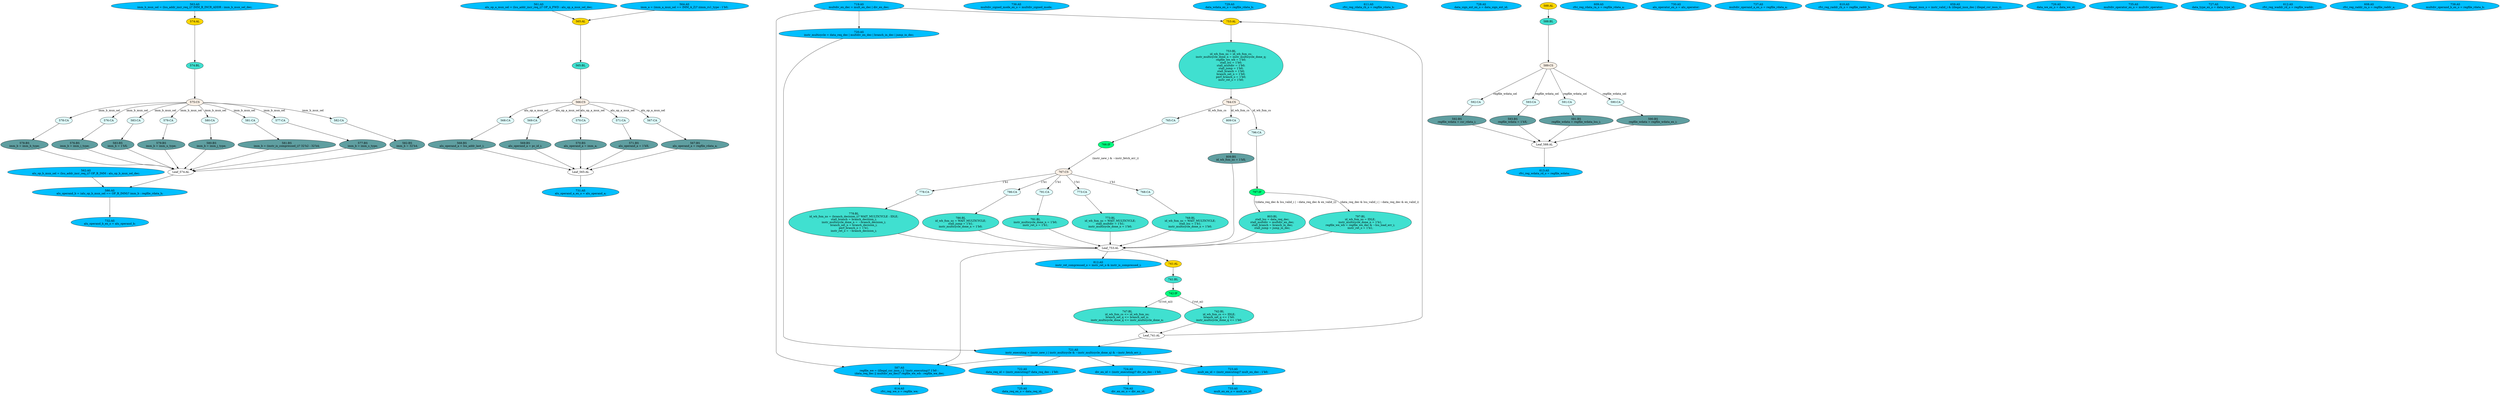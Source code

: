strict digraph "compose( ,  )" {
	node [label="\N"];
	"576:BS"	 [ast="<pyverilog.vparser.ast.BlockingSubstitution object at 0x7f2237d3acd0>",
		fillcolor=cadetblue,
		label="576:BS
imm_b = imm_i_type;",
		statements="[<pyverilog.vparser.ast.BlockingSubstitution object at 0x7f2237d3acd0>]",
		style=filled,
		typ=BlockingSubstitution];
	"Leaf_574:AL"	 [def_var="['imm_b']",
		label="Leaf_574:AL"];
	"576:BS" -> "Leaf_574:AL"	 [cond="[]",
		lineno=None];
	"568:CA"	 [ast="<pyverilog.vparser.ast.Case object at 0x7f2237d3a110>",
		fillcolor=lightcyan,
		label="568:CA",
		statements="[]",
		style=filled,
		typ=Case];
	"568:BS"	 [ast="<pyverilog.vparser.ast.BlockingSubstitution object at 0x7f2237d3a250>",
		fillcolor=cadetblue,
		label="568:BS
alu_operand_a = lsu_addr_last_i;",
		statements="[<pyverilog.vparser.ast.BlockingSubstitution object at 0x7f2237d3a250>]",
		style=filled,
		typ=BlockingSubstitution];
	"568:CA" -> "568:BS"	 [cond="[]",
		lineno=None];
	"587:AS"	 [ast="<pyverilog.vparser.ast.Assign object at 0x7f2237d1f5d0>",
		def_var="['regfile_we']",
		fillcolor=deepskyblue,
		label="587:AS
regfile_we = (illegal_csr_insn_i || !instr_executing)? 1'b0 : 
(data_req_dec || multdiv_en_dec)? regfile_we_wb : regfile_\
we_dec;",
		statements="[]",
		style=filled,
		typ=Assign,
		use_var="['illegal_csr_insn_i', 'instr_executing', 'data_req_dec', 'multdiv_en_dec', 'regfile_we_wb', 'regfile_we_dec']"];
	"614:AS"	 [ast="<pyverilog.vparser.ast.Assign object at 0x7f2237d15510>",
		def_var="['rfvi_reg_we_o']",
		fillcolor=deepskyblue,
		label="614:AS
rfvi_reg_we_o = regfile_we;",
		statements="[]",
		style=filled,
		typ=Assign,
		use_var="['regfile_we']"];
	"587:AS" -> "614:AS";
	"736:AS"	 [ast="<pyverilog.vparser.ast.Assign object at 0x7f223783d050>",
		def_var="['multdiv_signed_mode_ex_o']",
		fillcolor=deepskyblue,
		label="736:AS
multdiv_signed_mode_ex_o = multdiv_signed_mode;",
		statements="[]",
		style=filled,
		typ=Assign,
		use_var="['multdiv_signed_mode']"];
	"719:AS"	 [ast="<pyverilog.vparser.ast.Assign object at 0x7f2237841cd0>",
		def_var="['multdiv_en_dec']",
		fillcolor=deepskyblue,
		label="719:AS
multdiv_en_dec = mult_en_dec | div_en_dec;",
		statements="[]",
		style=filled,
		typ=Assign,
		use_var="['mult_en_dec', 'div_en_dec']"];
	"719:AS" -> "587:AS";
	"720:AS"	 [ast="<pyverilog.vparser.ast.Assign object at 0x7f2237833150>",
		def_var="['instr_multicycle']",
		fillcolor=deepskyblue,
		label="720:AS
instr_multicycle = data_req_dec | multdiv_en_dec | branch_in_dec | jump_in_dec;",
		statements="[]",
		style=filled,
		typ=Assign,
		use_var="['data_req_dec', 'multdiv_en_dec', 'branch_in_dec', 'jump_in_dec']"];
	"719:AS" -> "720:AS";
	"753:AL"	 [ast="<pyverilog.vparser.ast.Always object at 0x7f2237819050>",
		clk_sens=False,
		fillcolor=gold,
		label="753:AL",
		sens="['data_req_dec', 'lsu_load_err_i', 'instr_multicycle_done_q', 'regfile_we_dec', 'WAIT_MULTICYCLE', 'multdiv_en_dec', 'IDLE', 'branch_\
decision_i', 'branch_in_dec', 'id_wb_fsm_cs', 'jump_in_dec']",
		statements="[]",
		style=filled,
		typ=Always,
		use_var="['data_req_dec', 'lsu_load_err_i', 'instr_multicycle_done_q', 'regfile_we_dec', 'lsu_valid_i', 'instr_fetch_err_i', 'instr_new_i', '\
multdiv_en_dec', 'IDLE', 'branch_decision_i', 'WAIT_MULTICYCLE', 'branch_in_dec', 'id_wb_fsm_cs', 'jump_in_dec', 'ex_valid_i']"];
	"719:AS" -> "753:AL";
	"578:BS"	 [ast="<pyverilog.vparser.ast.BlockingSubstitution object at 0x7f2237d2e110>",
		fillcolor=cadetblue,
		label="578:BS
imm_b = imm_b_type;",
		statements="[<pyverilog.vparser.ast.BlockingSubstitution object at 0x7f2237d2e110>]",
		style=filled,
		typ=BlockingSubstitution];
	"578:BS" -> "Leaf_574:AL"	 [cond="[]",
		lineno=None];
	"773:CA"	 [ast="<pyverilog.vparser.ast.Case object at 0x7f2237849150>",
		fillcolor=lightcyan,
		label="773:CA",
		statements="[]",
		style=filled,
		typ=Case];
	"773:BL"	 [ast="<pyverilog.vparser.ast.Block object at 0x7f22378494d0>",
		fillcolor=turquoise,
		label="773:BL
id_wb_fsm_ns = WAIT_MULTICYCLE;
stall_multdiv = 1'b1;
instr_multicycle_done_n = 1'b0;",
		statements="[<pyverilog.vparser.ast.BlockingSubstitution object at 0x7f2237849350>, <pyverilog.vparser.ast.BlockingSubstitution object at 0x7f2237849510>, <\
pyverilog.vparser.ast.BlockingSubstitution object at 0x7f2237849690>]",
		style=filled,
		typ=Block];
	"773:CA" -> "773:BL"	 [cond="[]",
		lineno=None];
	"729:AS"	 [ast="<pyverilog.vparser.ast.Assign object at 0x7f223783f490>",
		def_var="['data_wdata_ex_o']",
		fillcolor=deepskyblue,
		label="729:AS
data_wdata_ex_o = regfile_rdata_b;",
		statements="[]",
		style=filled,
		typ=Assign,
		use_var="['regfile_rdata_b']"];
	"586:AS"	 [ast="<pyverilog.vparser.ast.Assign object at 0x7f2237d2ef10>",
		def_var="['alu_operand_b']",
		fillcolor=deepskyblue,
		label="586:AS
alu_operand_b = (alu_op_b_mux_sel == OP_B_IMM)? imm_b : regfile_rdata_b;",
		statements="[]",
		style=filled,
		typ=Assign,
		use_var="['alu_op_b_mux_sel', 'OP_B_IMM', 'imm_b', 'regfile_rdata_b']"];
	"732:AS"	 [ast="<pyverilog.vparser.ast.Assign object at 0x7f223783f9d0>",
		def_var="['alu_operand_b_ex_o']",
		fillcolor=deepskyblue,
		label="732:AS
alu_operand_b_ex_o = alu_operand_b;",
		statements="[]",
		style=filled,
		typ=Assign,
		use_var="['alu_operand_b']"];
	"586:AS" -> "732:AS";
	"611:AS"	 [ast="<pyverilog.vparser.ast.Assign object at 0x7f2237d42fd0>",
		def_var="['rfvi_reg_rdata_rb_o']",
		fillcolor=deepskyblue,
		label="611:AS
rfvi_reg_rdata_rb_o = regfile_rdata_b;",
		statements="[]",
		style=filled,
		typ=Assign,
		use_var="['regfile_rdata_b']"];
	"569:CA"	 [ast="<pyverilog.vparser.ast.Case object at 0x7f2237d3a350>",
		fillcolor=lightcyan,
		label="569:CA",
		statements="[]",
		style=filled,
		typ=Case];
	"569:BS"	 [ast="<pyverilog.vparser.ast.BlockingSubstitution object at 0x7f2237d3a450>",
		fillcolor=cadetblue,
		label="569:BS
alu_operand_a = pc_id_i;",
		statements="[<pyverilog.vparser.ast.BlockingSubstitution object at 0x7f2237d3a450>]",
		style=filled,
		typ=BlockingSubstitution];
	"569:CA" -> "569:BS"	 [cond="[]",
		lineno=None];
	"728:AS"	 [ast="<pyverilog.vparser.ast.Assign object at 0x7f223783f2d0>",
		def_var="['data_sign_ext_ex_o']",
		fillcolor=deepskyblue,
		label="728:AS
data_sign_ext_ex_o = data_sign_ext_id;",
		statements="[]",
		style=filled,
		typ=Assign,
		use_var="['data_sign_ext_id']"];
	"741:BL"	 [ast="<pyverilog.vparser.ast.Block object at 0x7f223783dad0>",
		fillcolor=turquoise,
		label="741:BL",
		statements="[]",
		style=filled,
		typ=Block];
	"742:IF"	 [ast="<pyverilog.vparser.ast.IfStatement object at 0x7f223783df90>",
		fillcolor=springgreen,
		label="742:IF",
		statements="[]",
		style=filled,
		typ=IfStatement];
	"741:BL" -> "742:IF"	 [cond="[]",
		lineno=None];
	"742:BL"	 [ast="<pyverilog.vparser.ast.Block object at 0x7f223783de10>",
		fillcolor=turquoise,
		label="742:BL
id_wb_fsm_cs <= IDLE;
branch_set_q <= 1'b0;
instr_multicycle_done_q <= 1'b0;",
		statements="[<pyverilog.vparser.ast.NonblockingSubstitution object at 0x7f223783dcd0>, <pyverilog.vparser.ast.NonblockingSubstitution object \
at 0x7f223783de50>, <pyverilog.vparser.ast.NonblockingSubstitution object at 0x7f223783dfd0>]",
		style=filled,
		typ=Block];
	"Leaf_741:AL"	 [def_var="['branch_set_q', 'instr_multicycle_done_q', 'id_wb_fsm_cs']",
		label="Leaf_741:AL"];
	"742:BL" -> "Leaf_741:AL"	 [cond="[]",
		lineno=None];
	"583:BS"	 [ast="<pyverilog.vparser.ast.BlockingSubstitution object at 0x7f2237d2ec50>",
		fillcolor=cadetblue,
		label="583:BS
imm_b = 1'bX;",
		statements="[<pyverilog.vparser.ast.BlockingSubstitution object at 0x7f2237d2ec50>]",
		style=filled,
		typ=BlockingSubstitution];
	"583:BS" -> "Leaf_574:AL"	 [cond="[]",
		lineno=None];
	"722:AS"	 [ast="<pyverilog.vparser.ast.Assign object at 0x7f22378337d0>",
		def_var="['data_req_id']",
		fillcolor=deepskyblue,
		label="722:AS
data_req_id = (instr_executing)? data_req_dec : 1'b0;",
		statements="[]",
		style=filled,
		typ=Assign,
		use_var="['instr_executing', 'data_req_dec']"];
	"725:AS"	 [ast="<pyverilog.vparser.ast.Assign object at 0x7f2237833d90>",
		def_var="['data_req_ex_o']",
		fillcolor=deepskyblue,
		label="725:AS
data_req_ex_o = data_req_id;",
		statements="[]",
		style=filled,
		typ=Assign,
		use_var="['data_req_id']"];
	"722:AS" -> "725:AS";
	"765:CA"	 [ast="<pyverilog.vparser.ast.Case object at 0x7f223781a750>",
		fillcolor=lightcyan,
		label="765:CA",
		statements="[]",
		style=filled,
		typ=Case];
	"766:IF"	 [ast="<pyverilog.vparser.ast.IfStatement object at 0x7f223781a810>",
		fillcolor=springgreen,
		label="766:IF",
		statements="[]",
		style=filled,
		typ=IfStatement];
	"765:CA" -> "766:IF"	 [cond="[]",
		lineno=None];
	"613:AS"	 [ast="<pyverilog.vparser.ast.Assign object at 0x7f2237d15390>",
		def_var="['rfvi_reg_wdata_rd_o']",
		fillcolor=deepskyblue,
		label="613:AS
rfvi_reg_wdata_rd_o = regfile_wdata;",
		statements="[]",
		style=filled,
		typ=Assign,
		use_var="['regfile_wdata']"];
	"741:AL"	 [ast="<pyverilog.vparser.ast.Always object at 0x7f223783d990>",
		clk_sens=True,
		fillcolor=gold,
		label="741:AL",
		sens="['clk_i', 'rst_ni']",
		statements="[]",
		style=filled,
		typ=Always,
		use_var="['id_wb_fsm_ns', 'IDLE', 'rst_ni', 'instr_multicycle_done_n', 'branch_set_n']"];
	"741:AL" -> "741:BL"	 [cond="[]",
		lineno=None];
	"767:CS"	 [ast="<pyverilog.vparser.ast.CaseStatement object at 0x7f2237827910>",
		fillcolor=linen,
		label="767:CS",
		statements="[]",
		style=filled,
		typ=CaseStatement];
	"766:IF" -> "767:CS"	 [cond="['instr_new_i', 'instr_fetch_err_i']",
		label="(instr_new_i & ~instr_fetch_err_i)",
		lineno=766];
	"570:CA"	 [ast="<pyverilog.vparser.ast.Case object at 0x7f2237d3a590>",
		fillcolor=lightcyan,
		label="570:CA",
		statements="[]",
		style=filled,
		typ=Case];
	"570:BS"	 [ast="<pyverilog.vparser.ast.BlockingSubstitution object at 0x7f2237d3a690>",
		fillcolor=cadetblue,
		label="570:BS
alu_operand_a = imm_a;",
		statements="[<pyverilog.vparser.ast.BlockingSubstitution object at 0x7f2237d3a690>]",
		style=filled,
		typ=BlockingSubstitution];
	"570:CA" -> "570:BS"	 [cond="[]",
		lineno=None];
	"764:CS"	 [ast="<pyverilog.vparser.ast.CaseStatement object at 0x7f2237827cd0>",
		fillcolor=linen,
		label="764:CS",
		statements="[]",
		style=filled,
		typ=CaseStatement];
	"764:CS" -> "765:CA"	 [cond="['id_wb_fsm_cs']",
		label=id_wb_fsm_cs,
		lineno=764];
	"796:CA"	 [ast="<pyverilog.vparser.ast.Case object at 0x7f223781a9d0>",
		fillcolor=lightcyan,
		label="796:CA",
		statements="[]",
		style=filled,
		typ=Case];
	"764:CS" -> "796:CA"	 [cond="['id_wb_fsm_cs']",
		label=id_wb_fsm_cs,
		lineno=764];
	"809:CA"	 [ast="<pyverilog.vparser.ast.Case object at 0x7f2237830e50>",
		fillcolor=lightcyan,
		label="809:CA",
		statements="[]",
		style=filled,
		typ=Case];
	"764:CS" -> "809:CA"	 [cond="['id_wb_fsm_cs']",
		label=id_wb_fsm_cs,
		lineno=764];
	"588:BL"	 [ast="<pyverilog.vparser.ast.Block object at 0x7f2237d1f750>",
		fillcolor=turquoise,
		label="588:BL",
		statements="[]",
		style=filled,
		typ=Block];
	"589:CS"	 [ast="<pyverilog.vparser.ast.CaseStatement object at 0x7f2237d1ff50>",
		fillcolor=linen,
		label="589:CS",
		statements="[]",
		style=filled,
		typ=CaseStatement];
	"588:BL" -> "589:CS"	 [cond="[]",
		lineno=None];
	"Leaf_565:AL"	 [def_var="['alu_operand_a']",
		label="Leaf_565:AL"];
	"569:BS" -> "Leaf_565:AL"	 [cond="[]",
		lineno=None];
	"797:IF"	 [ast="<pyverilog.vparser.ast.IfStatement object at 0x7f2237830790>",
		fillcolor=springgreen,
		label="797:IF",
		statements="[]",
		style=filled,
		typ=IfStatement];
	"796:CA" -> "797:IF"	 [cond="[]",
		lineno=None];
	"592:BS"	 [ast="<pyverilog.vparser.ast.BlockingSubstitution object at 0x7f2237d1fed0>",
		fillcolor=cadetblue,
		label="592:BS
regfile_wdata = csr_rdata_i;",
		statements="[<pyverilog.vparser.ast.BlockingSubstitution object at 0x7f2237d1fed0>]",
		style=filled,
		typ=BlockingSubstitution];
	"Leaf_588:AL"	 [def_var="['regfile_wdata']",
		label="Leaf_588:AL"];
	"592:BS" -> "Leaf_588:AL"	 [cond="[]",
		lineno=None];
	"565:AL"	 [ast="<pyverilog.vparser.ast.Always object at 0x7f2237d18b50>",
		clk_sens=False,
		fillcolor=gold,
		label="565:AL",
		sens="['imm_a', 'regfile_rdata_a', 'lsu_addr_last_i', 'pc_id_i']",
		statements="[]",
		style=filled,
		typ=Always,
		use_var="['regfile_rdata_a', 'imm_a', 'alu_op_a_mux_sel', 'pc_id_i', 'lsu_addr_last_i']"];
	"565:BL"	 [ast="<pyverilog.vparser.ast.Block object at 0x7f2237d18cd0>",
		fillcolor=turquoise,
		label="565:BL",
		statements="[]",
		style=filled,
		typ=Block];
	"565:AL" -> "565:BL"	 [cond="[]",
		lineno=None];
	"721:AS"	 [ast="<pyverilog.vparser.ast.Assign object at 0x7f2237833590>",
		def_var="['instr_executing']",
		fillcolor=deepskyblue,
		label="721:AS
instr_executing = (instr_new_i | instr_multicycle & ~instr_multicycle_done_q) & ~instr_fetch_err_i;",
		statements="[]",
		style=filled,
		typ=Assign,
		use_var="['instr_new_i', 'instr_multicycle', 'instr_multicycle_done_q', 'instr_fetch_err_i']"];
	"720:AS" -> "721:AS";
	"563:AS"	 [ast="<pyverilog.vparser.ast.Assign object at 0x7f2237d18790>",
		def_var="['imm_b_mux_sel']",
		fillcolor=deepskyblue,
		label="563:AS
imm_b_mux_sel = (lsu_addr_incr_req_i)? IMM_B_INCR_ADDR : imm_b_mux_sel_dec;",
		statements="[]",
		style=filled,
		typ=Assign,
		use_var="['lsu_addr_incr_req_i', 'IMM_B_INCR_ADDR', 'imm_b_mux_sel_dec']"];
	"574:AL"	 [ast="<pyverilog.vparser.ast.Always object at 0x7f2237d3a650>",
		clk_sens=False,
		fillcolor=gold,
		label="574:AL",
		sens="['imm_b_type', 'imm_s_type', 'imm_j_type', 'imm_u_type', 'imm_i_type', 'instr_is_compressed_i']",
		statements="[]",
		style=filled,
		typ=Always,
		use_var="['imm_b_type', 'imm_s_type', 'imm_j_type', 'imm_u_type', 'imm_b_mux_sel', 'imm_i_type', 'instr_is_compressed_i']"];
	"563:AS" -> "574:AL";
	"731:AS"	 [ast="<pyverilog.vparser.ast.Assign object at 0x7f223783f810>",
		def_var="['alu_operand_a_ex_o']",
		fillcolor=deepskyblue,
		label="731:AS
alu_operand_a_ex_o = alu_operand_a;",
		statements="[]",
		style=filled,
		typ=Assign,
		use_var="['alu_operand_a']"];
	"579:BS"	 [ast="<pyverilog.vparser.ast.BlockingSubstitution object at 0x7f2237d2e310>",
		fillcolor=cadetblue,
		label="579:BS
imm_b = imm_u_type;",
		statements="[<pyverilog.vparser.ast.BlockingSubstitution object at 0x7f2237d2e310>]",
		style=filled,
		typ=BlockingSubstitution];
	"579:BS" -> "Leaf_574:AL"	 [cond="[]",
		lineno=None];
	"809:BS"	 [ast="<pyverilog.vparser.ast.BlockingSubstitution object at 0x7f2237830f10>",
		fillcolor=cadetblue,
		label="809:BS
id_wb_fsm_ns = 1'bX;",
		statements="[<pyverilog.vparser.ast.BlockingSubstitution object at 0x7f2237830f10>]",
		style=filled,
		typ=BlockingSubstitution];
	"809:CA" -> "809:BS"	 [cond="[]",
		lineno=None];
	"581:BS"	 [ast="<pyverilog.vparser.ast.BlockingSubstitution object at 0x7f2237d2e890>",
		fillcolor=cadetblue,
		label="581:BS
imm_b = (instr_is_compressed_i)? 32'h2 : 32'h4;",
		statements="[<pyverilog.vparser.ast.BlockingSubstitution object at 0x7f2237d2e890>]",
		style=filled,
		typ=BlockingSubstitution];
	"581:BS" -> "Leaf_574:AL"	 [cond="[]",
		lineno=None];
	"578:CA"	 [ast="<pyverilog.vparser.ast.Case object at 0x7f2237d3afd0>",
		fillcolor=lightcyan,
		label="578:CA",
		statements="[]",
		style=filled,
		typ=Case];
	"578:CA" -> "578:BS"	 [cond="[]",
		lineno=None];
	"568:BS" -> "Leaf_565:AL"	 [cond="[]",
		lineno=None];
	"588:AL"	 [ast="<pyverilog.vparser.ast.Always object at 0x7f2237d1f510>",
		clk_sens=False,
		fillcolor=gold,
		label="588:AL",
		sens="['regfile_wdata_lsu_i', 'csr_rdata_i', 'regfile_wdata_ex_i']",
		statements="[]",
		style=filled,
		typ=Always,
		use_var="['regfile_wdata_lsu_i', 'csr_rdata_i', 'regfile_wdata_ex_i', 'regfile_wdata_sel']"];
	"588:AL" -> "588:BL"	 [cond="[]",
		lineno=None];
	"721:AS" -> "587:AS";
	"721:AS" -> "722:AS";
	"724:AS"	 [ast="<pyverilog.vparser.ast.Assign object at 0x7f2237833c50>",
		def_var="['div_en_id']",
		fillcolor=deepskyblue,
		label="724:AS
div_en_id = (instr_executing)? div_en_dec : 1'b0;",
		statements="[]",
		style=filled,
		typ=Assign,
		use_var="['instr_executing', 'div_en_dec']"];
	"721:AS" -> "724:AS";
	"723:AS"	 [ast="<pyverilog.vparser.ast.Assign object at 0x7f2237833a10>",
		def_var="['mult_en_id']",
		fillcolor=deepskyblue,
		label="723:AS
mult_en_id = (instr_executing)? mult_en_dec : 1'b0;",
		statements="[]",
		style=filled,
		typ=Assign,
		use_var="['instr_executing', 'mult_en_dec']"];
	"721:AS" -> "723:AS";
	"797:BL"	 [ast="<pyverilog.vparser.ast.Block object at 0x7f2237830650>",
		fillcolor=turquoise,
		label="797:BL
id_wb_fsm_ns = IDLE;
instr_multicycle_done_n = 1'b1;
regfile_we_wb = regfile_we_dec & ~lsu_load_err_i;
instr_ret_o = 1'b1;",
		statements="[<pyverilog.vparser.ast.BlockingSubstitution object at 0x7f2237830150>, <pyverilog.vparser.ast.BlockingSubstitution object at 0x7f2237830310>, <\
pyverilog.vparser.ast.BlockingSubstitution object at 0x7f22378305d0>, <pyverilog.vparser.ast.BlockingSubstitution object at 0x7f2237830710>]",
		style=filled,
		typ=Block];
	"797:IF" -> "797:BL"	 [cond="['data_req_dec', 'lsu_valid_i', 'data_req_dec', 'ex_valid_i']",
		label="(data_req_dec & lsu_valid_i | ~data_req_dec & ex_valid_i)",
		lineno=797];
	"803:BL"	 [ast="<pyverilog.vparser.ast.Block object at 0x7f2237830c50>",
		fillcolor=turquoise,
		label="803:BL
stall_lsu = data_req_dec;
stall_multdiv = multdiv_en_dec;
stall_branch = branch_in_dec;
stall_jump = jump_in_dec;",
		statements="[<pyverilog.vparser.ast.BlockingSubstitution object at 0x7f2237830910>, <pyverilog.vparser.ast.BlockingSubstitution object at 0x7f2237830ad0>, <\
pyverilog.vparser.ast.BlockingSubstitution object at 0x7f2237830c90>, <pyverilog.vparser.ast.BlockingSubstitution object at 0x7f2237830dd0>]",
		style=filled,
		typ=Block];
	"797:IF" -> "803:BL"	 [cond="['data_req_dec', 'lsu_valid_i', 'data_req_dec', 'ex_valid_i']",
		label="!((data_req_dec & lsu_valid_i | ~data_req_dec & ex_valid_i))",
		lineno=797];
	"561:AS"	 [ast="<pyverilog.vparser.ast.Assign object at 0x7f2237d181d0>",
		def_var="['alu_op_a_mux_sel']",
		fillcolor=deepskyblue,
		label="561:AS
alu_op_a_mux_sel = (lsu_addr_incr_req_i)? OP_A_FWD : alu_op_a_mux_sel_dec;",
		statements="[]",
		style=filled,
		typ=Assign,
		use_var="['lsu_addr_incr_req_i', 'OP_A_FWD', 'alu_op_a_mux_sel_dec']"];
	"561:AS" -> "565:AL";
	"609:AS"	 [ast="<pyverilog.vparser.ast.Assign object at 0x7f2237d42c50>",
		def_var="['rfvi_reg_rdata_ra_o']",
		fillcolor=deepskyblue,
		label="609:AS
rfvi_reg_rdata_ra_o = regfile_rdata_a;",
		statements="[]",
		style=filled,
		typ=Assign,
		use_var="['regfile_rdata_a']"];
	"730:AS"	 [ast="<pyverilog.vparser.ast.Assign object at 0x7f223783f650>",
		def_var="['alu_operator_ex_o']",
		fillcolor=deepskyblue,
		label="730:AS
alu_operator_ex_o = alu_operator;",
		statements="[]",
		style=filled,
		typ=Assign,
		use_var="['alu_operator']"];
	"753:BL"	 [ast="<pyverilog.vparser.ast.Block object at 0x7f223781a5d0>",
		fillcolor=turquoise,
		label="753:BL
id_wb_fsm_ns = id_wb_fsm_cs;
instr_multicycle_done_n = instr_multicycle_done_q;
regfile_we_wb = 1'b0;
stall_lsu = 1'b0;
stall_\
multdiv = 1'b0;
stall_jump = 1'b0;
stall_branch = 1'b0;
branch_set_n = 1'b0;
perf_branch_o = 1'b0;
instr_ret_o = 1'b0;",
		statements="[<pyverilog.vparser.ast.BlockingSubstitution object at 0x7f22378197d0>, <pyverilog.vparser.ast.BlockingSubstitution object at 0x7f22378199d0>, <\
pyverilog.vparser.ast.BlockingSubstitution object at 0x7f2237819b50>, <pyverilog.vparser.ast.BlockingSubstitution object at 0x7f2237819c90>, <\
pyverilog.vparser.ast.BlockingSubstitution object at 0x7f2237819e10>, <pyverilog.vparser.ast.BlockingSubstitution object at 0x7f2237819f50>, <\
pyverilog.vparser.ast.BlockingSubstitution object at 0x7f223781a110>, <pyverilog.vparser.ast.BlockingSubstitution object at 0x7f223781a290>, <\
pyverilog.vparser.ast.BlockingSubstitution object at 0x7f223781a410>, <pyverilog.vparser.ast.BlockingSubstitution object at 0x7f223781a550>]",
		style=filled,
		typ=Block];
	"753:BL" -> "764:CS"	 [cond="[]",
		lineno=None];
	"Leaf_753:AL"	 [def_var="['id_wb_fsm_ns', 'stall_branch', 'perf_branch_o', 'instr_ret_o', 'branch_set_n', 'stall_multdiv', 'stall_lsu', 'stall_jump', 'regfile_\
we_wb', 'instr_multicycle_done_n']",
		label="Leaf_753:AL"];
	"773:BL" -> "Leaf_753:AL"	 [cond="[]",
		lineno=None];
	"576:CA"	 [ast="<pyverilog.vparser.ast.Case object at 0x7f2237d3abd0>",
		fillcolor=lightcyan,
		label="576:CA",
		statements="[]",
		style=filled,
		typ=Case];
	"576:CA" -> "576:BS"	 [cond="[]",
		lineno=None];
	"737:AS"	 [ast="<pyverilog.vparser.ast.Assign object at 0x7f223783d210>",
		def_var="['multdiv_operand_a_ex_o']",
		fillcolor=deepskyblue,
		label="737:AS
multdiv_operand_a_ex_o = regfile_rdata_a;",
		statements="[]",
		style=filled,
		typ=Assign,
		use_var="['regfile_rdata_a']"];
	"742:IF" -> "742:BL"	 [cond="['rst_ni']",
		label="(!rst_ni)",
		lineno=742];
	"747:BL"	 [ast="<pyverilog.vparser.ast.Block object at 0x7f22378193d0>",
		fillcolor=turquoise,
		label="747:BL
id_wb_fsm_cs <= id_wb_fsm_ns;
branch_set_q <= branch_set_n;
instr_multicycle_done_q <= instr_multicycle_done_n;",
		statements="[<pyverilog.vparser.ast.NonblockingSubstitution object at 0x7f2237819250>, <pyverilog.vparser.ast.NonblockingSubstitution object \
at 0x7f2237819410>, <pyverilog.vparser.ast.NonblockingSubstitution object at 0x7f22378195d0>]",
		style=filled,
		typ=Block];
	"742:IF" -> "747:BL"	 [cond="['rst_ni']",
		label="!((!rst_ni))",
		lineno=742];
	"747:BL" -> "Leaf_741:AL"	 [cond="[]",
		lineno=None];
	"571:CA"	 [ast="<pyverilog.vparser.ast.Case object at 0x7f2237d3a790>",
		fillcolor=lightcyan,
		label="571:CA",
		statements="[]",
		style=filled,
		typ=Case];
	"571:BS"	 [ast="<pyverilog.vparser.ast.BlockingSubstitution object at 0x7f2237d3a890>",
		fillcolor=cadetblue,
		label="571:BS
alu_operand_a = 1'bX;",
		statements="[<pyverilog.vparser.ast.BlockingSubstitution object at 0x7f2237d3a890>]",
		style=filled,
		typ=BlockingSubstitution];
	"571:CA" -> "571:BS"	 [cond="[]",
		lineno=None];
	"768:BL"	 [ast="<pyverilog.vparser.ast.Block object at 0x7f223781ae50>",
		fillcolor=turquoise,
		label="768:BL
id_wb_fsm_ns = WAIT_MULTICYCLE;
stall_lsu = 1'b1;
instr_multicycle_done_n = 1'b0;",
		statements="[<pyverilog.vparser.ast.BlockingSubstitution object at 0x7f223781ad10>, <pyverilog.vparser.ast.BlockingSubstitution object at 0x7f223781ae90>, <\
pyverilog.vparser.ast.BlockingSubstitution object at 0x7f2237849050>]",
		style=filled,
		typ=Block];
	"768:BL" -> "Leaf_753:AL"	 [cond="[]",
		lineno=None];
	"610:AS"	 [ast="<pyverilog.vparser.ast.Assign object at 0x7f2237d42e10>",
		def_var="['rfvi_reg_raddr_rb_o']",
		fillcolor=deepskyblue,
		label="610:AS
rfvi_reg_raddr_rb_o = regfile_raddr_b;",
		statements="[]",
		style=filled,
		typ=Assign,
		use_var="['regfile_raddr_b']"];
	"583:CA"	 [ast="<pyverilog.vparser.ast.Case object at 0x7f2237d2eb50>",
		fillcolor=lightcyan,
		label="583:CA",
		statements="[]",
		style=filled,
		typ=Case];
	"583:CA" -> "583:BS"	 [cond="[]",
		lineno=None];
	"579:CA"	 [ast="<pyverilog.vparser.ast.Case object at 0x7f2237d2e210>",
		fillcolor=lightcyan,
		label="579:CA",
		statements="[]",
		style=filled,
		typ=Case];
	"579:CA" -> "579:BS"	 [cond="[]",
		lineno=None];
	"812:AS"	 [ast="<pyverilog.vparser.ast.Assign object at 0x7f2237830f50>",
		def_var="['instr_ret_compressed_o']",
		fillcolor=deepskyblue,
		label="812:AS
instr_ret_compressed_o = instr_ret_o & instr_is_compressed_i;",
		statements="[]",
		style=filled,
		typ=Assign,
		use_var="['instr_ret_o', 'instr_is_compressed_i']"];
	"567:CA"	 [ast="<pyverilog.vparser.ast.Case object at 0x7f2237d18e10>",
		fillcolor=lightcyan,
		label="567:CA",
		statements="[]",
		style=filled,
		typ=Case];
	"567:BS"	 [ast="<pyverilog.vparser.ast.BlockingSubstitution object at 0x7f2237d18f50>",
		fillcolor=cadetblue,
		label="567:BS
alu_operand_a = regfile_rdata_a;",
		statements="[<pyverilog.vparser.ast.BlockingSubstitution object at 0x7f2237d18f50>]",
		style=filled,
		typ=BlockingSubstitution];
	"567:CA" -> "567:BS"	 [cond="[]",
		lineno=None];
	"574:BL"	 [ast="<pyverilog.vparser.ast.Block object at 0x7f2237d3aa90>",
		fillcolor=turquoise,
		label="574:BL",
		statements="[]",
		style=filled,
		typ=Block];
	"575:CS"	 [ast="<pyverilog.vparser.ast.CaseStatement object at 0x7f2237d2eb10>",
		fillcolor=linen,
		label="575:CS",
		statements="[]",
		style=filled,
		typ=CaseStatement];
	"574:BL" -> "575:CS"	 [cond="[]",
		lineno=None];
	"734:AS"	 [ast="<pyverilog.vparser.ast.Assign object at 0x7f223783fc90>",
		def_var="['div_en_ex_o']",
		fillcolor=deepskyblue,
		label="734:AS
div_en_ex_o = div_en_id;",
		statements="[]",
		style=filled,
		typ=Assign,
		use_var="['div_en_id']"];
	"580:CA"	 [ast="<pyverilog.vparser.ast.Case object at 0x7f2237d2e410>",
		fillcolor=lightcyan,
		label="580:CA",
		statements="[]",
		style=filled,
		typ=Case];
	"580:BS"	 [ast="<pyverilog.vparser.ast.BlockingSubstitution object at 0x7f2237d2e510>",
		fillcolor=cadetblue,
		label="580:BS
imm_b = imm_j_type;",
		statements="[<pyverilog.vparser.ast.BlockingSubstitution object at 0x7f2237d2e510>]",
		style=filled,
		typ=BlockingSubstitution];
	"580:CA" -> "580:BS"	 [cond="[]",
		lineno=None];
	"564:AS"	 [ast="<pyverilog.vparser.ast.Assign object at 0x7f2237d18910>",
		def_var="['imm_a']",
		fillcolor=deepskyblue,
		label="564:AS
imm_a = (imm_a_mux_sel == IMM_A_Z)? zimm_rs1_type : 1'b0;",
		statements="[]",
		style=filled,
		typ=Assign,
		use_var="['imm_a_mux_sel', 'IMM_A_Z', 'zimm_rs1_type']"];
	"564:AS" -> "565:AL";
	"Leaf_565:AL" -> "731:AS";
	"778:CA"	 [ast="<pyverilog.vparser.ast.Case object at 0x7f2237849750>",
		fillcolor=lightcyan,
		label="778:CA",
		statements="[]",
		style=filled,
		typ=Case];
	"778:BL"	 [ast="<pyverilog.vparser.ast.Block object at 0x7f2237827150>",
		fillcolor=turquoise,
		label="778:BL
id_wb_fsm_ns = (branch_decision_i)? WAIT_MULTICYCLE : IDLE;
stall_branch = branch_decision_i;
instr_multicycle_done_n = ~\
branch_decision_i;
branch_set_n = branch_decision_i;
perf_branch_o = 1'b1;
instr_ret_o = ~branch_decision_i;",
		statements="[<pyverilog.vparser.ast.BlockingSubstitution object at 0x7f2237849a90>, <pyverilog.vparser.ast.BlockingSubstitution object at 0x7f2237849c10>, <\
pyverilog.vparser.ast.BlockingSubstitution object at 0x7f2237849e10>, <pyverilog.vparser.ast.BlockingSubstitution object at 0x7f2237849fd0>, <\
pyverilog.vparser.ast.BlockingSubstitution object at 0x7f2237827190>, <pyverilog.vparser.ast.BlockingSubstitution object at 0x7f2237827350>]",
		style=filled,
		typ=Block];
	"778:CA" -> "778:BL"	 [cond="[]",
		lineno=None];
	"566:CS"	 [ast="<pyverilog.vparser.ast.CaseStatement object at 0x7f2237d3a710>",
		fillcolor=linen,
		label="566:CS",
		statements="[]",
		style=filled,
		typ=CaseStatement];
	"566:CS" -> "568:CA"	 [cond="['alu_op_a_mux_sel']",
		label=alu_op_a_mux_sel,
		lineno=566];
	"566:CS" -> "569:CA"	 [cond="['alu_op_a_mux_sel']",
		label=alu_op_a_mux_sel,
		lineno=566];
	"566:CS" -> "570:CA"	 [cond="['alu_op_a_mux_sel']",
		label=alu_op_a_mux_sel,
		lineno=566];
	"566:CS" -> "571:CA"	 [cond="['alu_op_a_mux_sel']",
		label=alu_op_a_mux_sel,
		lineno=566];
	"566:CS" -> "567:CA"	 [cond="['alu_op_a_mux_sel']",
		label=alu_op_a_mux_sel,
		lineno=566];
	"593:BS"	 [ast="<pyverilog.vparser.ast.BlockingSubstitution object at 0x7f2237d42110>",
		fillcolor=cadetblue,
		label="593:BS
regfile_wdata = 1'bX;",
		statements="[<pyverilog.vparser.ast.BlockingSubstitution object at 0x7f2237d42110>]",
		style=filled,
		typ=BlockingSubstitution];
	"593:BS" -> "Leaf_588:AL"	 [cond="[]",
		lineno=None];
	"590:BS"	 [ast="<pyverilog.vparser.ast.BlockingSubstitution object at 0x7f2237d1fa10>",
		fillcolor=cadetblue,
		label="590:BS
regfile_wdata = regfile_wdata_ex_i;",
		statements="[<pyverilog.vparser.ast.BlockingSubstitution object at 0x7f2237d1fa10>]",
		style=filled,
		typ=BlockingSubstitution];
	"590:BS" -> "Leaf_588:AL"	 [cond="[]",
		lineno=None];
	"797:BL" -> "Leaf_753:AL"	 [cond="[]",
		lineno=None];
	"592:CA"	 [ast="<pyverilog.vparser.ast.Case object at 0x7f2237d1fdd0>",
		fillcolor=lightcyan,
		label="592:CA",
		statements="[]",
		style=filled,
		typ=Case];
	"592:CA" -> "592:BS"	 [cond="[]",
		lineno=None];
	"Leaf_588:AL" -> "613:AS";
	"659:AS"	 [ast="<pyverilog.vparser.ast.Assign object at 0x7f2237d28c50>",
		def_var="['illegal_insn_o']",
		fillcolor=deepskyblue,
		label="659:AS
illegal_insn_o = instr_valid_i & (illegal_insn_dec | illegal_csr_insn_i);",
		statements="[]",
		style=filled,
		typ=Assign,
		use_var="['instr_valid_i', 'illegal_insn_dec', 'illegal_csr_insn_i']"];
	"778:BL" -> "Leaf_753:AL"	 [cond="[]",
		lineno=None];
	"567:BS" -> "Leaf_565:AL"	 [cond="[]",
		lineno=None];
	"803:BL" -> "Leaf_753:AL"	 [cond="[]",
		lineno=None];
	"581:CA"	 [ast="<pyverilog.vparser.ast.Case object at 0x7f2237d2e650>",
		fillcolor=lightcyan,
		label="581:CA",
		statements="[]",
		style=filled,
		typ=Case];
	"581:CA" -> "581:BS"	 [cond="[]",
		lineno=None];
	"575:CS" -> "578:CA"	 [cond="['imm_b_mux_sel']",
		label=imm_b_mux_sel,
		lineno=575];
	"575:CS" -> "576:CA"	 [cond="['imm_b_mux_sel']",
		label=imm_b_mux_sel,
		lineno=575];
	"575:CS" -> "583:CA"	 [cond="['imm_b_mux_sel']",
		label=imm_b_mux_sel,
		lineno=575];
	"575:CS" -> "579:CA"	 [cond="['imm_b_mux_sel']",
		label=imm_b_mux_sel,
		lineno=575];
	"575:CS" -> "580:CA"	 [cond="['imm_b_mux_sel']",
		label=imm_b_mux_sel,
		lineno=575];
	"575:CS" -> "581:CA"	 [cond="['imm_b_mux_sel']",
		label=imm_b_mux_sel,
		lineno=575];
	"577:CA"	 [ast="<pyverilog.vparser.ast.Case object at 0x7f2237d3ae10>",
		fillcolor=lightcyan,
		label="577:CA",
		statements="[]",
		style=filled,
		typ=Case];
	"575:CS" -> "577:CA"	 [cond="['imm_b_mux_sel']",
		label=imm_b_mux_sel,
		lineno=575];
	"582:CA"	 [ast="<pyverilog.vparser.ast.Case object at 0x7f2237d2e990>",
		fillcolor=lightcyan,
		label="582:CA",
		statements="[]",
		style=filled,
		typ=Case];
	"575:CS" -> "582:CA"	 [cond="['imm_b_mux_sel']",
		label=imm_b_mux_sel,
		lineno=575];
	"726:AS"	 [ast="<pyverilog.vparser.ast.Assign object at 0x7f2237833f10>",
		def_var="['data_we_ex_o']",
		fillcolor=deepskyblue,
		label="726:AS
data_we_ex_o = data_we_id;",
		statements="[]",
		style=filled,
		typ=Assign,
		use_var="['data_we_id']"];
	"Leaf_753:AL" -> "587:AS";
	"Leaf_753:AL" -> "741:AL";
	"Leaf_753:AL" -> "812:AS";
	"562:AS"	 [ast="<pyverilog.vparser.ast.Assign object at 0x7f2237d18490>",
		def_var="['alu_op_b_mux_sel']",
		fillcolor=deepskyblue,
		label="562:AS
alu_op_b_mux_sel = (lsu_addr_incr_req_i)? OP_B_IMM : alu_op_b_mux_sel_dec;",
		statements="[]",
		style=filled,
		typ=Assign,
		use_var="['lsu_addr_incr_req_i', 'OP_B_IMM', 'alu_op_b_mux_sel_dec']"];
	"562:AS" -> "586:AS";
	"809:BS" -> "Leaf_753:AL"	 [cond="[]",
		lineno=None];
	"593:CA"	 [ast="<pyverilog.vparser.ast.Case object at 0x7f2237d1ffd0>",
		fillcolor=lightcyan,
		label="593:CA",
		statements="[]",
		style=filled,
		typ=Case];
	"593:CA" -> "593:BS"	 [cond="[]",
		lineno=None];
	"577:BS"	 [ast="<pyverilog.vparser.ast.BlockingSubstitution object at 0x7f2237d3af10>",
		fillcolor=cadetblue,
		label="577:BS
imm_b = imm_s_type;",
		statements="[<pyverilog.vparser.ast.BlockingSubstitution object at 0x7f2237d3af10>]",
		style=filled,
		typ=BlockingSubstitution];
	"577:BS" -> "Leaf_574:AL"	 [cond="[]",
		lineno=None];
	"735:AS"	 [ast="<pyverilog.vparser.ast.Assign object at 0x7f223783fe50>",
		def_var="['multdiv_operator_ex_o']",
		fillcolor=deepskyblue,
		label="735:AS
multdiv_operator_ex_o = multdiv_operator;",
		statements="[]",
		style=filled,
		typ=Assign,
		use_var="['multdiv_operator']"];
	"753:AL" -> "753:BL"	 [cond="[]",
		lineno=None];
	"591:BS"	 [ast="<pyverilog.vparser.ast.BlockingSubstitution object at 0x7f2237d1fcd0>",
		fillcolor=cadetblue,
		label="591:BS
regfile_wdata = regfile_wdata_lsu_i;",
		statements="[<pyverilog.vparser.ast.BlockingSubstitution object at 0x7f2237d1fcd0>]",
		style=filled,
		typ=BlockingSubstitution];
	"591:BS" -> "Leaf_588:AL"	 [cond="[]",
		lineno=None];
	"786:BL"	 [ast="<pyverilog.vparser.ast.Block object at 0x7f2237827710>",
		fillcolor=turquoise,
		label="786:BL
id_wb_fsm_ns = WAIT_MULTICYCLE;
stall_jump = 1'b1;
instr_multicycle_done_n = 1'b0;",
		statements="[<pyverilog.vparser.ast.BlockingSubstitution object at 0x7f22378275d0>, <pyverilog.vparser.ast.BlockingSubstitution object at 0x7f2237827750>, <\
pyverilog.vparser.ast.BlockingSubstitution object at 0x7f22378278d0>]",
		style=filled,
		typ=Block];
	"786:BL" -> "Leaf_753:AL"	 [cond="[]",
		lineno=None];
	"727:AS"	 [ast="<pyverilog.vparser.ast.Assign object at 0x7f223783f110>",
		def_var="['data_type_ex_o']",
		fillcolor=deepskyblue,
		label="727:AS
data_type_ex_o = data_type_id;",
		statements="[]",
		style=filled,
		typ=Assign,
		use_var="['data_type_id']"];
	"589:CS" -> "592:CA"	 [cond="['regfile_wdata_sel']",
		label=regfile_wdata_sel,
		lineno=589];
	"589:CS" -> "593:CA"	 [cond="['regfile_wdata_sel']",
		label=regfile_wdata_sel,
		lineno=589];
	"591:CA"	 [ast="<pyverilog.vparser.ast.Case object at 0x7f2237d1fb90>",
		fillcolor=lightcyan,
		label="591:CA",
		statements="[]",
		style=filled,
		typ=Case];
	"589:CS" -> "591:CA"	 [cond="['regfile_wdata_sel']",
		label=regfile_wdata_sel,
		lineno=589];
	"590:CA"	 [ast="<pyverilog.vparser.ast.Case object at 0x7f2237d1f8d0>",
		fillcolor=lightcyan,
		label="590:CA",
		statements="[]",
		style=filled,
		typ=Case];
	"589:CS" -> "590:CA"	 [cond="['regfile_wdata_sel']",
		label=regfile_wdata_sel,
		lineno=589];
	"612:AS"	 [ast="<pyverilog.vparser.ast.Assign object at 0x7f2237d151d0>",
		def_var="['rfvi_reg_waddr_rd_o']",
		fillcolor=deepskyblue,
		label="612:AS
rfvi_reg_waddr_rd_o = regfile_waddr;",
		statements="[]",
		style=filled,
		typ=Assign,
		use_var="['regfile_waddr']"];
	"Leaf_574:AL" -> "586:AS";
	"582:BS"	 [ast="<pyverilog.vparser.ast.BlockingSubstitution object at 0x7f2237d2ea90>",
		fillcolor=cadetblue,
		label="582:BS
imm_b = 32'h4;",
		statements="[<pyverilog.vparser.ast.BlockingSubstitution object at 0x7f2237d2ea90>]",
		style=filled,
		typ=BlockingSubstitution];
	"582:BS" -> "Leaf_574:AL"	 [cond="[]",
		lineno=None];
	"570:BS" -> "Leaf_565:AL"	 [cond="[]",
		lineno=None];
	"724:AS" -> "734:AS";
	"791:BL"	 [ast="<pyverilog.vparser.ast.Block object at 0x7f2237827ad0>",
		fillcolor=turquoise,
		label="791:BL
instr_multicycle_done_n = 1'b0;
instr_ret_o = 1'b1;",
		statements="[<pyverilog.vparser.ast.BlockingSubstitution object at 0x7f2237827b10>, <pyverilog.vparser.ast.BlockingSubstitution object at 0x7f2237827c50>]",
		style=filled,
		typ=Block];
	"791:BL" -> "Leaf_753:AL"	 [cond="[]",
		lineno=None];
	"580:BS" -> "Leaf_574:AL"	 [cond="[]",
		lineno=None];
	"571:BS" -> "Leaf_565:AL"	 [cond="[]",
		lineno=None];
	"608:AS"	 [ast="<pyverilog.vparser.ast.Assign object at 0x7f2237d42a90>",
		def_var="['rfvi_reg_raddr_ra_o']",
		fillcolor=deepskyblue,
		label="608:AS
rfvi_reg_raddr_ra_o = regfile_raddr_a;",
		statements="[]",
		style=filled,
		typ=Assign,
		use_var="['regfile_raddr_a']"];
	"591:CA" -> "591:BS"	 [cond="[]",
		lineno=None];
	"767:CS" -> "773:CA"	 [cond="[]",
		label="1'b1",
		lineno=767];
	"767:CS" -> "778:CA"	 [cond="[]",
		label="1'b1",
		lineno=767];
	"786:CA"	 [ast="<pyverilog.vparser.ast.Case object at 0x7f2237827310>",
		fillcolor=lightcyan,
		label="786:CA",
		statements="[]",
		style=filled,
		typ=Case];
	"767:CS" -> "786:CA"	 [cond="[]",
		label="1'b1",
		lineno=767];
	"791:CA"	 [ast="<pyverilog.vparser.ast.Case object at 0x7f2237827890>",
		fillcolor=lightcyan,
		label="791:CA",
		statements="[]",
		style=filled,
		typ=Case];
	"767:CS" -> "791:CA"	 [cond="[]",
		label="1'b1",
		lineno=767];
	"768:CA"	 [ast="<pyverilog.vparser.ast.Case object at 0x7f223781ab10>",
		fillcolor=lightcyan,
		label="768:CA",
		statements="[]",
		style=filled,
		typ=Case];
	"767:CS" -> "768:CA"	 [cond="[]",
		label="1'b1",
		lineno=767];
	"733:AS"	 [ast="<pyverilog.vparser.ast.Assign object at 0x7f223783fb50>",
		def_var="['mult_en_ex_o']",
		fillcolor=deepskyblue,
		label="733:AS
mult_en_ex_o = mult_en_id;",
		statements="[]",
		style=filled,
		typ=Assign,
		use_var="['mult_en_id']"];
	"723:AS" -> "733:AS";
	"577:CA" -> "577:BS"	 [cond="[]",
		lineno=None];
	"574:AL" -> "574:BL"	 [cond="[]",
		lineno=None];
	"565:BL" -> "566:CS"	 [cond="[]",
		lineno=None];
	"786:CA" -> "786:BL"	 [cond="[]",
		lineno=None];
	"738:AS"	 [ast="<pyverilog.vparser.ast.Assign object at 0x7f223783d3d0>",
		def_var="['multdiv_operand_b_ex_o']",
		fillcolor=deepskyblue,
		label="738:AS
multdiv_operand_b_ex_o = regfile_rdata_b;",
		statements="[]",
		style=filled,
		typ=Assign,
		use_var="['regfile_rdata_b']"];
	"590:CA" -> "590:BS"	 [cond="[]",
		lineno=None];
	"Leaf_741:AL" -> "721:AS";
	"Leaf_741:AL" -> "753:AL";
	"582:CA" -> "582:BS"	 [cond="[]",
		lineno=None];
	"791:CA" -> "791:BL"	 [cond="[]",
		lineno=None];
	"768:CA" -> "768:BL"	 [cond="[]",
		lineno=None];
}
